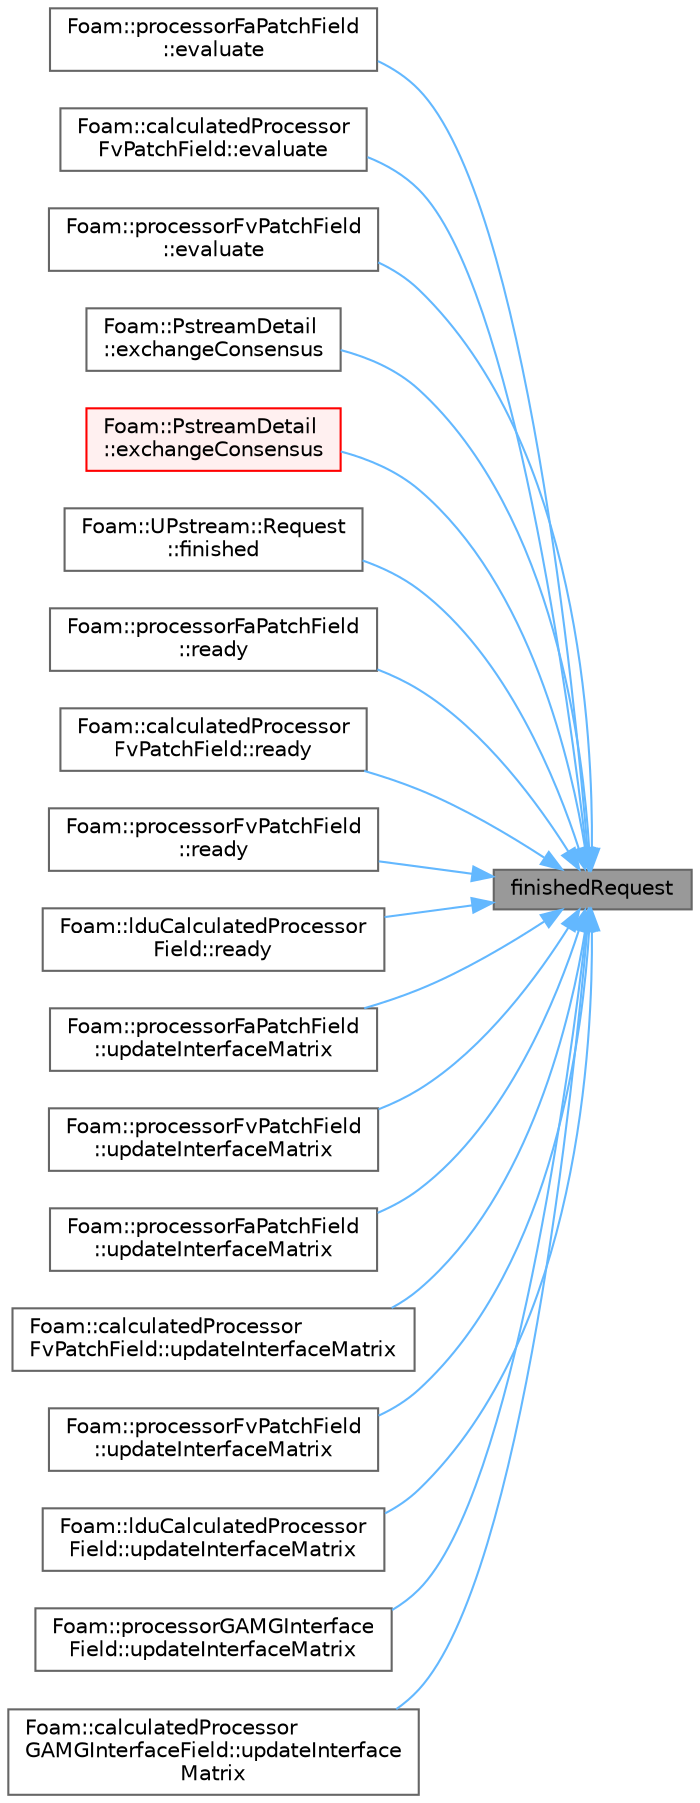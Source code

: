 digraph "finishedRequest"
{
 // LATEX_PDF_SIZE
  bgcolor="transparent";
  edge [fontname=Helvetica,fontsize=10,labelfontname=Helvetica,labelfontsize=10];
  node [fontname=Helvetica,fontsize=10,shape=box,height=0.2,width=0.4];
  rankdir="RL";
  Node1 [id="Node000001",label="finishedRequest",height=0.2,width=0.4,color="gray40", fillcolor="grey60", style="filled", fontcolor="black",tooltip=" "];
  Node1 -> Node2 [id="edge1_Node000001_Node000002",dir="back",color="steelblue1",style="solid",tooltip=" "];
  Node2 [id="Node000002",label="Foam::processorFaPatchField\l::evaluate",height=0.2,width=0.4,color="grey40", fillcolor="white", style="filled",URL="$classFoam_1_1processorFaPatchField.html#ab9de8baa38a38ec4603e74eb6d5f8f73",tooltip=" "];
  Node1 -> Node3 [id="edge2_Node000001_Node000003",dir="back",color="steelblue1",style="solid",tooltip=" "];
  Node3 [id="Node000003",label="Foam::calculatedProcessor\lFvPatchField::evaluate",height=0.2,width=0.4,color="grey40", fillcolor="white", style="filled",URL="$classFoam_1_1calculatedProcessorFvPatchField.html#ab9de8baa38a38ec4603e74eb6d5f8f73",tooltip=" "];
  Node1 -> Node4 [id="edge3_Node000001_Node000004",dir="back",color="steelblue1",style="solid",tooltip=" "];
  Node4 [id="Node000004",label="Foam::processorFvPatchField\l::evaluate",height=0.2,width=0.4,color="grey40", fillcolor="white", style="filled",URL="$classFoam_1_1processorFvPatchField.html#ab9de8baa38a38ec4603e74eb6d5f8f73",tooltip=" "];
  Node1 -> Node5 [id="edge4_Node000001_Node000005",dir="back",color="steelblue1",style="solid",tooltip=" "];
  Node5 [id="Node000005",label="Foam::PstreamDetail\l::exchangeConsensus",height=0.2,width=0.4,color="grey40", fillcolor="white", style="filled",URL="$namespaceFoam_1_1PstreamDetail.html#a290daec6721dcc73e18585dd63411296",tooltip=" "];
  Node1 -> Node6 [id="edge5_Node000001_Node000006",dir="back",color="steelblue1",style="solid",tooltip=" "];
  Node6 [id="Node000006",label="Foam::PstreamDetail\l::exchangeConsensus",height=0.2,width=0.4,color="red", fillcolor="#FFF0F0", style="filled",URL="$namespaceFoam_1_1PstreamDetail.html#afe83de1d422bb3e240090bc44126b104",tooltip=" "];
  Node1 -> Node9 [id="edge6_Node000001_Node000009",dir="back",color="steelblue1",style="solid",tooltip=" "];
  Node9 [id="Node000009",label="Foam::UPstream::Request\l::finished",height=0.2,width=0.4,color="grey40", fillcolor="white", style="filled",URL="$classFoam_1_1UPstream_1_1Request.html#abfe11b2f0982fcc143be53a6e233ea36",tooltip=" "];
  Node1 -> Node10 [id="edge7_Node000001_Node000010",dir="back",color="steelblue1",style="solid",tooltip=" "];
  Node10 [id="Node000010",label="Foam::processorFaPatchField\l::ready",height=0.2,width=0.4,color="grey40", fillcolor="white", style="filled",URL="$classFoam_1_1processorFaPatchField.html#ae0659ce466366fc566dc1425c658a019",tooltip=" "];
  Node1 -> Node11 [id="edge8_Node000001_Node000011",dir="back",color="steelblue1",style="solid",tooltip=" "];
  Node11 [id="Node000011",label="Foam::calculatedProcessor\lFvPatchField::ready",height=0.2,width=0.4,color="grey40", fillcolor="white", style="filled",URL="$classFoam_1_1calculatedProcessorFvPatchField.html#ae0659ce466366fc566dc1425c658a019",tooltip=" "];
  Node1 -> Node12 [id="edge9_Node000001_Node000012",dir="back",color="steelblue1",style="solid",tooltip=" "];
  Node12 [id="Node000012",label="Foam::processorFvPatchField\l::ready",height=0.2,width=0.4,color="grey40", fillcolor="white", style="filled",URL="$classFoam_1_1processorFvPatchField.html#ae0659ce466366fc566dc1425c658a019",tooltip=" "];
  Node1 -> Node13 [id="edge10_Node000001_Node000013",dir="back",color="steelblue1",style="solid",tooltip=" "];
  Node13 [id="Node000013",label="Foam::lduCalculatedProcessor\lField::ready",height=0.2,width=0.4,color="grey40", fillcolor="white", style="filled",URL="$classFoam_1_1lduCalculatedProcessorField.html#ae0659ce466366fc566dc1425c658a019",tooltip=" "];
  Node1 -> Node14 [id="edge11_Node000001_Node000014",dir="back",color="steelblue1",style="solid",tooltip=" "];
  Node14 [id="Node000014",label="Foam::processorFaPatchField\l::updateInterfaceMatrix",height=0.2,width=0.4,color="grey40", fillcolor="white", style="filled",URL="$classFoam_1_1processorFaPatchField.html#a41da00895bae8e13f68c2415e2914e03",tooltip=" "];
  Node1 -> Node15 [id="edge12_Node000001_Node000015",dir="back",color="steelblue1",style="solid",tooltip=" "];
  Node15 [id="Node000015",label="Foam::processorFvPatchField\l::updateInterfaceMatrix",height=0.2,width=0.4,color="grey40", fillcolor="white", style="filled",URL="$classFoam_1_1processorFvPatchField.html#af7cb05111de5ee07d15a70b7593aafcc",tooltip=" "];
  Node1 -> Node16 [id="edge13_Node000001_Node000016",dir="back",color="steelblue1",style="solid",tooltip=" "];
  Node16 [id="Node000016",label="Foam::processorFaPatchField\l::updateInterfaceMatrix",height=0.2,width=0.4,color="grey40", fillcolor="white", style="filled",URL="$classFoam_1_1processorFaPatchField.html#a3bd1e31024772fd507dde7a7ca9bacdf",tooltip=" "];
  Node1 -> Node17 [id="edge14_Node000001_Node000017",dir="back",color="steelblue1",style="solid",tooltip=" "];
  Node17 [id="Node000017",label="Foam::calculatedProcessor\lFvPatchField::updateInterfaceMatrix",height=0.2,width=0.4,color="grey40", fillcolor="white", style="filled",URL="$classFoam_1_1calculatedProcessorFvPatchField.html#a3bd1e31024772fd507dde7a7ca9bacdf",tooltip=" "];
  Node1 -> Node18 [id="edge15_Node000001_Node000018",dir="back",color="steelblue1",style="solid",tooltip=" "];
  Node18 [id="Node000018",label="Foam::processorFvPatchField\l::updateInterfaceMatrix",height=0.2,width=0.4,color="grey40", fillcolor="white", style="filled",URL="$classFoam_1_1processorFvPatchField.html#a3bd1e31024772fd507dde7a7ca9bacdf",tooltip=" "];
  Node1 -> Node19 [id="edge16_Node000001_Node000019",dir="back",color="steelblue1",style="solid",tooltip=" "];
  Node19 [id="Node000019",label="Foam::lduCalculatedProcessor\lField::updateInterfaceMatrix",height=0.2,width=0.4,color="grey40", fillcolor="white", style="filled",URL="$classFoam_1_1lduCalculatedProcessorField.html#a3bd1e31024772fd507dde7a7ca9bacdf",tooltip=" "];
  Node1 -> Node20 [id="edge17_Node000001_Node000020",dir="back",color="steelblue1",style="solid",tooltip=" "];
  Node20 [id="Node000020",label="Foam::processorGAMGInterface\lField::updateInterfaceMatrix",height=0.2,width=0.4,color="grey40", fillcolor="white", style="filled",URL="$classFoam_1_1processorGAMGInterfaceField.html#a3bd1e31024772fd507dde7a7ca9bacdf",tooltip=" "];
  Node1 -> Node21 [id="edge18_Node000001_Node000021",dir="back",color="steelblue1",style="solid",tooltip=" "];
  Node21 [id="Node000021",label="Foam::calculatedProcessor\lGAMGInterfaceField::updateInterface\lMatrix",height=0.2,width=0.4,color="grey40", fillcolor="white", style="filled",URL="$classFoam_1_1calculatedProcessorGAMGInterfaceField.html#a3bd1e31024772fd507dde7a7ca9bacdf",tooltip=" "];
}
